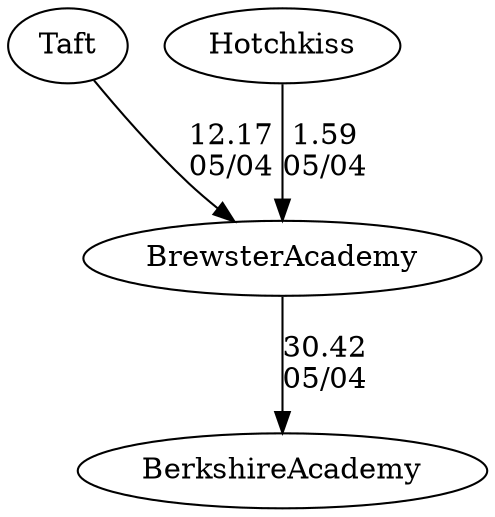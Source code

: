 digraph boys4foursBrewsterAcademy {Taft [URL="boys4foursBrewsterAcademyTaft.html"];BerkshireAcademy [URL="boys4foursBrewsterAcademyBerkshireAcademy.html"];Hotchkiss [URL="boys4foursBrewsterAcademyHotchkiss.html"];BrewsterAcademy [URL="boys4foursBrewsterAcademyBrewsterAcademy.html"];Taft -> BrewsterAcademy[label="12.17
05/04", weight="88", tooltip="Founder's Day Regatta			
", URL="", random="random"]; 
BrewsterAcademy -> BerkshireAcademy[label="30.42
05/04", weight="70", tooltip="Founder's Day Regatta			
", URL="", random="random"]; 
Hotchkiss -> BrewsterAcademy[label="1.59
05/04", weight="99", tooltip="Founder's Day Regatta			
", URL="", random="random"]}